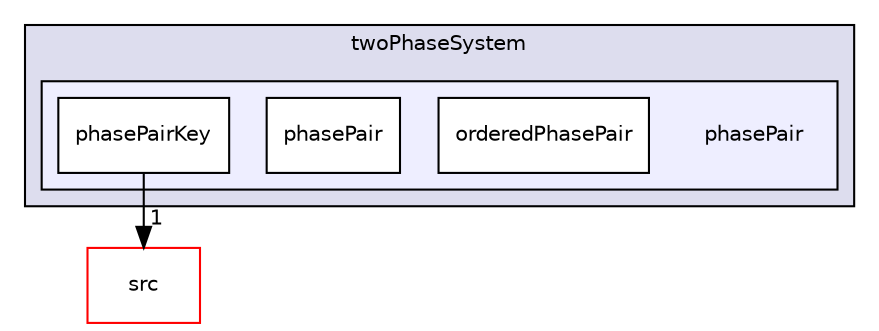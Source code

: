 digraph "applications/solvers/multiphase/twoPhaseEulerFoam/twoPhaseSystem/phasePair" {
  bgcolor=transparent;
  compound=true
  node [ fontsize="10", fontname="Helvetica"];
  edge [ labelfontsize="10", labelfontname="Helvetica"];
  subgraph clusterdir_cfe205aac25c0433b15142b141b5f211 {
    graph [ bgcolor="#ddddee", pencolor="black", label="twoPhaseSystem" fontname="Helvetica", fontsize="10", URL="dir_cfe205aac25c0433b15142b141b5f211.html"]
  subgraph clusterdir_99928aee16383fa6b02f37b194d208d1 {
    graph [ bgcolor="#eeeeff", pencolor="black", label="" URL="dir_99928aee16383fa6b02f37b194d208d1.html"];
    dir_99928aee16383fa6b02f37b194d208d1 [shape=plaintext label="phasePair"];
    dir_0d304608a0a9440ceae9123c8a0cc61d [shape=box label="orderedPhasePair" color="black" fillcolor="white" style="filled" URL="dir_0d304608a0a9440ceae9123c8a0cc61d.html"];
    dir_e8861c7db43d6375c9e09be0d6ca61c4 [shape=box label="phasePair" color="black" fillcolor="white" style="filled" URL="dir_e8861c7db43d6375c9e09be0d6ca61c4.html"];
    dir_fcd95b99c07632502a5a881ce37d1566 [shape=box label="phasePairKey" color="black" fillcolor="white" style="filled" URL="dir_fcd95b99c07632502a5a881ce37d1566.html"];
  }
  }
  dir_68267d1309a1af8e8297ef4c3efbcdba [shape=box label="src" color="red" URL="dir_68267d1309a1af8e8297ef4c3efbcdba.html"];
  dir_fcd95b99c07632502a5a881ce37d1566->dir_68267d1309a1af8e8297ef4c3efbcdba [headlabel="1", labeldistance=1.5 headhref="dir_000360_000735.html"];
}
